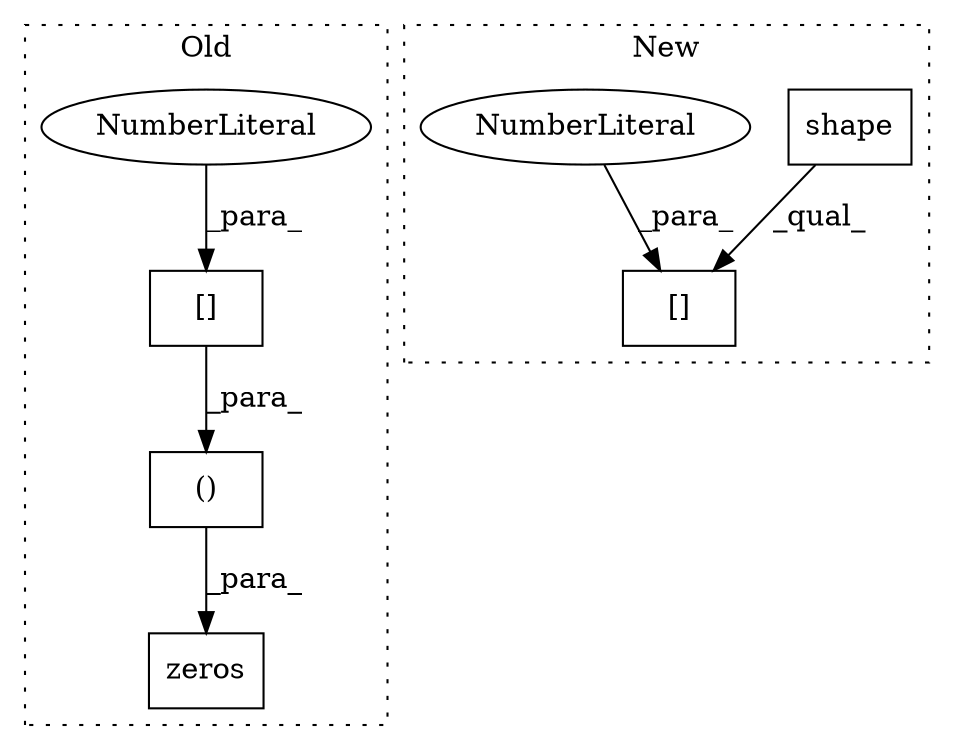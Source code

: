digraph G {
subgraph cluster0 {
1 [label="zeros" a="32" s="994,1066" l="11,2" shape="box"];
3 [label="()" a="106" s="1005" l="61" shape="box"];
4 [label="[]" a="2" s="1005,1021" l="15,1" shape="box"];
5 [label="NumberLiteral" a="34" s="1020" l="1" shape="ellipse"];
label = "Old";
style="dotted";
}
subgraph cluster1 {
2 [label="shape" a="32" s="1593,1613" l="6,1" shape="box"];
6 [label="[]" a="2" s="1587,1616" l="28,1" shape="box"];
7 [label="NumberLiteral" a="34" s="1615" l="1" shape="ellipse"];
label = "New";
style="dotted";
}
2 -> 6 [label="_qual_"];
3 -> 1 [label="_para_"];
4 -> 3 [label="_para_"];
5 -> 4 [label="_para_"];
7 -> 6 [label="_para_"];
}